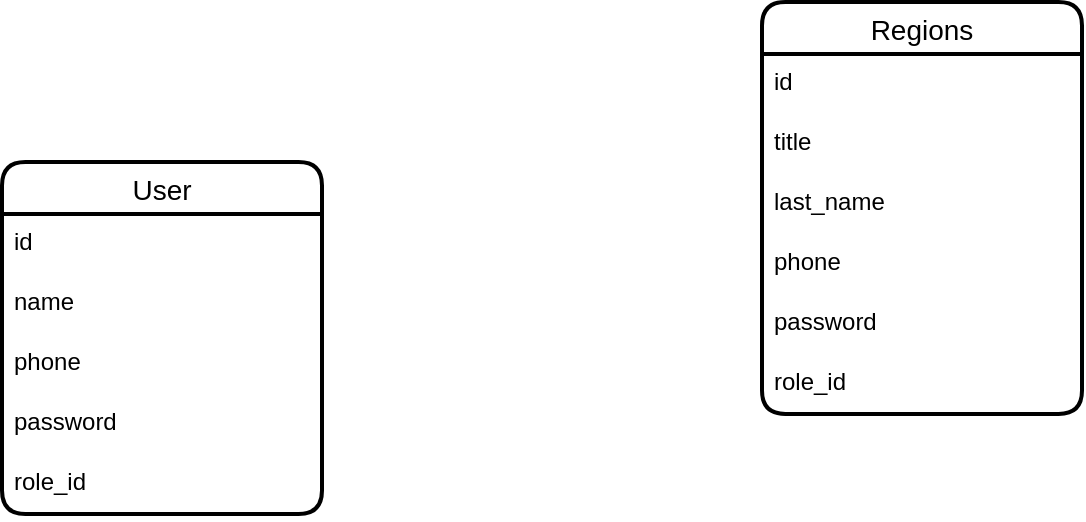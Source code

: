 <mxfile version="22.0.2" type="github">
  <diagram name="Страница — 1" id="b3oKfzQSsq8FAjGXkda2">
    <mxGraphModel dx="2958" dy="-487" grid="1" gridSize="10" guides="1" tooltips="1" connect="1" arrows="1" fold="1" page="1" pageScale="1" pageWidth="827" pageHeight="1169" math="0" shadow="0">
      <root>
        <mxCell id="0" />
        <mxCell id="1" parent="0" />
        <mxCell id="FOV_UiA-wxWY1rswkujk-1" value="User" style="swimlane;fontStyle=0;childLayout=stackLayout;horizontal=1;startSize=26;horizontalStack=0;resizeParent=1;resizeParentMax=0;resizeLast=0;collapsible=1;marginBottom=0;align=center;fontSize=14;strokeWidth=2;rounded=1;shadow=0;glass=0;swimlaneLine=1;" vertex="1" parent="1">
          <mxGeometry x="-1480" y="1880" width="160" height="176" as="geometry" />
        </mxCell>
        <mxCell id="FOV_UiA-wxWY1rswkujk-2" value="id" style="text;strokeColor=none;fillColor=none;spacingLeft=4;spacingRight=4;overflow=hidden;rotatable=0;points=[[0,0.5],[1,0.5]];portConstraint=eastwest;fontSize=12;whiteSpace=wrap;html=1;" vertex="1" parent="FOV_UiA-wxWY1rswkujk-1">
          <mxGeometry y="26" width="160" height="30" as="geometry" />
        </mxCell>
        <mxCell id="FOV_UiA-wxWY1rswkujk-3" value="name" style="text;strokeColor=none;fillColor=none;spacingLeft=4;spacingRight=4;overflow=hidden;rotatable=0;points=[[0,0.5],[1,0.5]];portConstraint=eastwest;fontSize=12;whiteSpace=wrap;html=1;" vertex="1" parent="FOV_UiA-wxWY1rswkujk-1">
          <mxGeometry y="56" width="160" height="30" as="geometry" />
        </mxCell>
        <mxCell id="FOV_UiA-wxWY1rswkujk-5" value="phone" style="text;strokeColor=none;fillColor=none;spacingLeft=4;spacingRight=4;overflow=hidden;rotatable=0;points=[[0,0.5],[1,0.5]];portConstraint=eastwest;fontSize=12;whiteSpace=wrap;html=1;" vertex="1" parent="FOV_UiA-wxWY1rswkujk-1">
          <mxGeometry y="86" width="160" height="30" as="geometry" />
        </mxCell>
        <mxCell id="FOV_UiA-wxWY1rswkujk-6" value="password" style="text;strokeColor=none;fillColor=none;spacingLeft=4;spacingRight=4;overflow=hidden;rotatable=0;points=[[0,0.5],[1,0.5]];portConstraint=eastwest;fontSize=12;whiteSpace=wrap;html=1;" vertex="1" parent="FOV_UiA-wxWY1rswkujk-1">
          <mxGeometry y="116" width="160" height="30" as="geometry" />
        </mxCell>
        <mxCell id="FOV_UiA-wxWY1rswkujk-7" value="role_id" style="text;strokeColor=none;fillColor=none;spacingLeft=4;spacingRight=4;overflow=hidden;rotatable=0;points=[[0,0.5],[1,0.5]];portConstraint=eastwest;fontSize=12;whiteSpace=wrap;html=1;" vertex="1" parent="FOV_UiA-wxWY1rswkujk-1">
          <mxGeometry y="146" width="160" height="30" as="geometry" />
        </mxCell>
        <mxCell id="FOV_UiA-wxWY1rswkujk-8" value="Regions" style="swimlane;fontStyle=0;childLayout=stackLayout;horizontal=1;startSize=26;horizontalStack=0;resizeParent=1;resizeParentMax=0;resizeLast=0;collapsible=1;marginBottom=0;align=center;fontSize=14;strokeWidth=2;rounded=1;shadow=0;glass=0;swimlaneLine=1;" vertex="1" parent="1">
          <mxGeometry x="-1100" y="1800" width="160" height="206" as="geometry" />
        </mxCell>
        <mxCell id="FOV_UiA-wxWY1rswkujk-9" value="id" style="text;strokeColor=none;fillColor=none;spacingLeft=4;spacingRight=4;overflow=hidden;rotatable=0;points=[[0,0.5],[1,0.5]];portConstraint=eastwest;fontSize=12;whiteSpace=wrap;html=1;" vertex="1" parent="FOV_UiA-wxWY1rswkujk-8">
          <mxGeometry y="26" width="160" height="30" as="geometry" />
        </mxCell>
        <mxCell id="FOV_UiA-wxWY1rswkujk-10" value="title" style="text;strokeColor=none;fillColor=none;spacingLeft=4;spacingRight=4;overflow=hidden;rotatable=0;points=[[0,0.5],[1,0.5]];portConstraint=eastwest;fontSize=12;whiteSpace=wrap;html=1;" vertex="1" parent="FOV_UiA-wxWY1rswkujk-8">
          <mxGeometry y="56" width="160" height="30" as="geometry" />
        </mxCell>
        <mxCell id="FOV_UiA-wxWY1rswkujk-11" value="last_name" style="text;strokeColor=none;fillColor=none;spacingLeft=4;spacingRight=4;overflow=hidden;rotatable=0;points=[[0,0.5],[1,0.5]];portConstraint=eastwest;fontSize=12;whiteSpace=wrap;html=1;" vertex="1" parent="FOV_UiA-wxWY1rswkujk-8">
          <mxGeometry y="86" width="160" height="30" as="geometry" />
        </mxCell>
        <mxCell id="FOV_UiA-wxWY1rswkujk-12" value="phone" style="text;strokeColor=none;fillColor=none;spacingLeft=4;spacingRight=4;overflow=hidden;rotatable=0;points=[[0,0.5],[1,0.5]];portConstraint=eastwest;fontSize=12;whiteSpace=wrap;html=1;" vertex="1" parent="FOV_UiA-wxWY1rswkujk-8">
          <mxGeometry y="116" width="160" height="30" as="geometry" />
        </mxCell>
        <mxCell id="FOV_UiA-wxWY1rswkujk-13" value="password" style="text;strokeColor=none;fillColor=none;spacingLeft=4;spacingRight=4;overflow=hidden;rotatable=0;points=[[0,0.5],[1,0.5]];portConstraint=eastwest;fontSize=12;whiteSpace=wrap;html=1;" vertex="1" parent="FOV_UiA-wxWY1rswkujk-8">
          <mxGeometry y="146" width="160" height="30" as="geometry" />
        </mxCell>
        <mxCell id="FOV_UiA-wxWY1rswkujk-14" value="role_id" style="text;strokeColor=none;fillColor=none;spacingLeft=4;spacingRight=4;overflow=hidden;rotatable=0;points=[[0,0.5],[1,0.5]];portConstraint=eastwest;fontSize=12;whiteSpace=wrap;html=1;" vertex="1" parent="FOV_UiA-wxWY1rswkujk-8">
          <mxGeometry y="176" width="160" height="30" as="geometry" />
        </mxCell>
      </root>
    </mxGraphModel>
  </diagram>
</mxfile>

